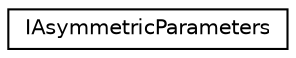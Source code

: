 digraph "Graphical Class Hierarchy"
{
 // LATEX_PDF_SIZE
  edge [fontname="Helvetica",fontsize="10",labelfontname="Helvetica",labelfontsize="10"];
  node [fontname="Helvetica",fontsize="10",shape=record];
  rankdir="LR";
  Node0 [label="IAsymmetricParameters",height=0.2,width=0.4,color="black", fillcolor="white", style="filled",URL="$class_i_asymmetric_parameters.html",tooltip="The asymmetric parameters virtual interface class."];
}
